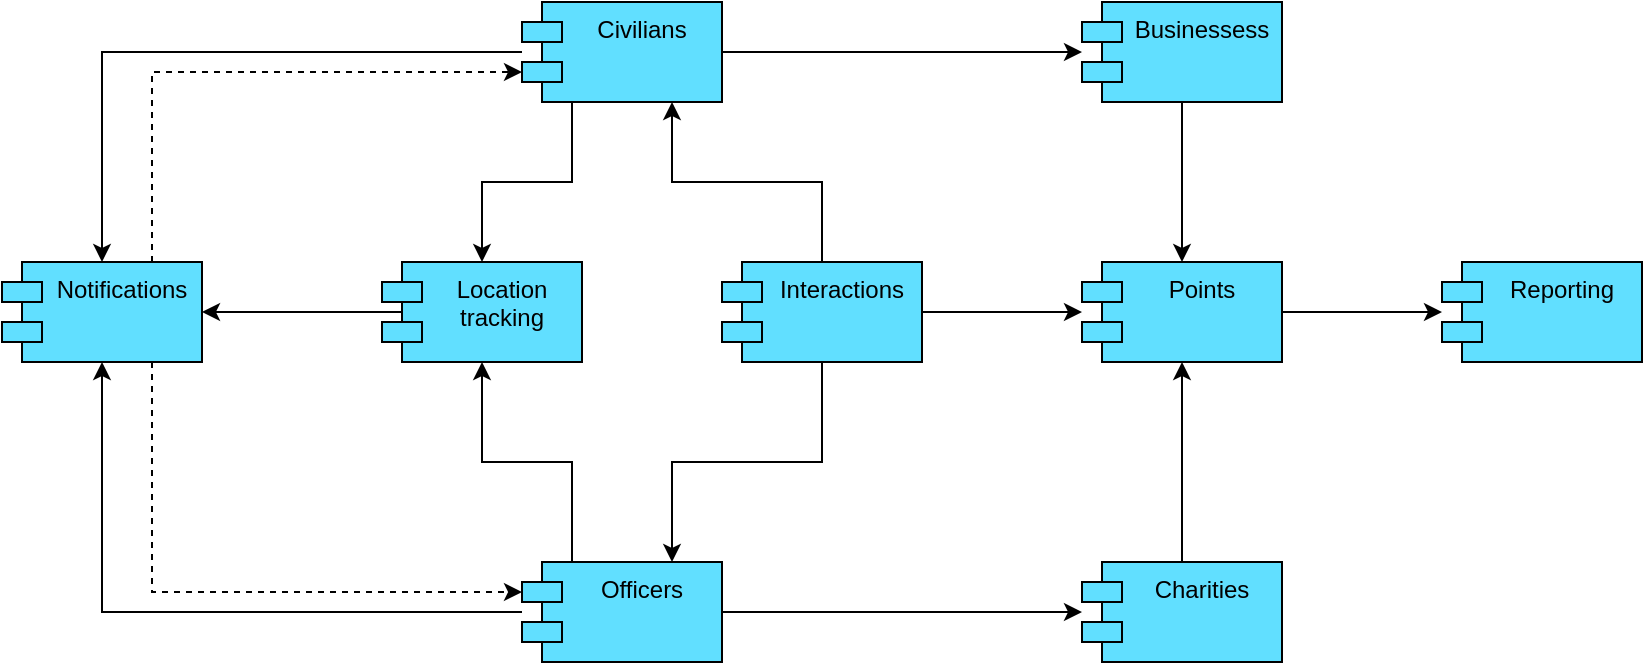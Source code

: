 <mxfile version="20.5.1" type="github">
  <diagram id="07fea595-8f29-1299-0266-81d95cde20df" name="Page-1">
    <mxGraphModel dx="1186" dy="658" grid="1" gridSize="10" guides="1" tooltips="1" connect="1" arrows="1" fold="1" page="1" pageScale="1" pageWidth="1169" pageHeight="827" background="#ffffff" math="0" shadow="0">
      <root>
        <mxCell id="0" />
        <mxCell id="1" parent="0" />
        <mxCell id="ciMsSJjqt7WxuZxS3LJO-227" value="" style="edgeStyle=orthogonalEdgeStyle;rounded=0;orthogonalLoop=1;jettySize=auto;html=1;" parent="1" source="ciMsSJjqt7WxuZxS3LJO-217" target="ciMsSJjqt7WxuZxS3LJO-226" edge="1">
          <mxGeometry relative="1" as="geometry" />
        </mxCell>
        <mxCell id="ciMsSJjqt7WxuZxS3LJO-228" value="" style="edgeStyle=orthogonalEdgeStyle;rounded=0;orthogonalLoop=1;jettySize=auto;html=1;" parent="1" source="ciMsSJjqt7WxuZxS3LJO-217" target="ciMsSJjqt7WxuZxS3LJO-219" edge="1">
          <mxGeometry relative="1" as="geometry" />
        </mxCell>
        <mxCell id="ciMsSJjqt7WxuZxS3LJO-239" style="edgeStyle=orthogonalEdgeStyle;rounded=0;orthogonalLoop=1;jettySize=auto;html=1;exitX=0.25;exitY=1;exitDx=0;exitDy=0;entryX=0.5;entryY=0;entryDx=0;entryDy=0;" parent="1" source="ciMsSJjqt7WxuZxS3LJO-217" target="ciMsSJjqt7WxuZxS3LJO-224" edge="1">
          <mxGeometry relative="1" as="geometry" />
        </mxCell>
        <mxCell id="ciMsSJjqt7WxuZxS3LJO-217" value="Civilians&#xa;&#xa;" style="shape=module;align=left;spacingLeft=20;align=center;verticalAlign=top;fillColor=#61DFFF;" parent="1" vertex="1">
          <mxGeometry x="430" y="30" width="100" height="50" as="geometry" />
        </mxCell>
        <mxCell id="ciMsSJjqt7WxuZxS3LJO-229" value="" style="edgeStyle=orthogonalEdgeStyle;rounded=0;orthogonalLoop=1;jettySize=auto;html=1;" parent="1" source="ciMsSJjqt7WxuZxS3LJO-218" target="ciMsSJjqt7WxuZxS3LJO-220" edge="1">
          <mxGeometry relative="1" as="geometry" />
        </mxCell>
        <mxCell id="ciMsSJjqt7WxuZxS3LJO-230" value="" style="edgeStyle=orthogonalEdgeStyle;rounded=0;orthogonalLoop=1;jettySize=auto;html=1;" parent="1" source="ciMsSJjqt7WxuZxS3LJO-218" target="ciMsSJjqt7WxuZxS3LJO-226" edge="1">
          <mxGeometry relative="1" as="geometry" />
        </mxCell>
        <mxCell id="ciMsSJjqt7WxuZxS3LJO-240" style="edgeStyle=orthogonalEdgeStyle;rounded=0;orthogonalLoop=1;jettySize=auto;html=1;exitX=0.25;exitY=0;exitDx=0;exitDy=0;" parent="1" source="ciMsSJjqt7WxuZxS3LJO-218" target="ciMsSJjqt7WxuZxS3LJO-224" edge="1">
          <mxGeometry relative="1" as="geometry" />
        </mxCell>
        <mxCell id="ciMsSJjqt7WxuZxS3LJO-218" value="Officers" style="shape=module;align=left;spacingLeft=20;align=center;verticalAlign=top;fillColor=#61DFFF;" parent="1" vertex="1">
          <mxGeometry x="430" y="310" width="100" height="50" as="geometry" />
        </mxCell>
        <mxCell id="ciMsSJjqt7WxuZxS3LJO-234" value="" style="edgeStyle=orthogonalEdgeStyle;rounded=0;orthogonalLoop=1;jettySize=auto;html=1;" parent="1" source="ciMsSJjqt7WxuZxS3LJO-219" target="ciMsSJjqt7WxuZxS3LJO-223" edge="1">
          <mxGeometry relative="1" as="geometry" />
        </mxCell>
        <mxCell id="ciMsSJjqt7WxuZxS3LJO-219" value="Businessess" style="shape=module;align=left;spacingLeft=20;align=center;verticalAlign=top;fillColor=#61DFFF;" parent="1" vertex="1">
          <mxGeometry x="710" y="30" width="100" height="50" as="geometry" />
        </mxCell>
        <mxCell id="ciMsSJjqt7WxuZxS3LJO-235" value="" style="edgeStyle=orthogonalEdgeStyle;rounded=0;orthogonalLoop=1;jettySize=auto;html=1;" parent="1" source="ciMsSJjqt7WxuZxS3LJO-220" target="ciMsSJjqt7WxuZxS3LJO-223" edge="1">
          <mxGeometry relative="1" as="geometry" />
        </mxCell>
        <mxCell id="ciMsSJjqt7WxuZxS3LJO-220" value="Charities" style="shape=module;align=left;spacingLeft=20;align=center;verticalAlign=top;fillColor=#61DFFF;" parent="1" vertex="1">
          <mxGeometry x="710" y="310" width="100" height="50" as="geometry" />
        </mxCell>
        <mxCell id="ciMsSJjqt7WxuZxS3LJO-222" value="Reporting" style="shape=module;align=left;spacingLeft=20;align=center;verticalAlign=top;fillColor=#61DFFF;" parent="1" vertex="1">
          <mxGeometry x="890" y="160" width="100" height="50" as="geometry" />
        </mxCell>
        <mxCell id="ciMsSJjqt7WxuZxS3LJO-236" value="" style="edgeStyle=orthogonalEdgeStyle;rounded=0;orthogonalLoop=1;jettySize=auto;html=1;" parent="1" source="ciMsSJjqt7WxuZxS3LJO-223" target="ciMsSJjqt7WxuZxS3LJO-222" edge="1">
          <mxGeometry relative="1" as="geometry" />
        </mxCell>
        <mxCell id="ciMsSJjqt7WxuZxS3LJO-223" value="Points" style="shape=module;align=left;spacingLeft=20;align=center;verticalAlign=top;fillColor=#61DFFF;" parent="1" vertex="1">
          <mxGeometry x="710" y="160" width="100" height="50" as="geometry" />
        </mxCell>
        <mxCell id="ciMsSJjqt7WxuZxS3LJO-243" style="edgeStyle=orthogonalEdgeStyle;rounded=0;orthogonalLoop=1;jettySize=auto;html=1;exitX=0.15;exitY=0.5;exitDx=0;exitDy=0;exitPerimeter=0;entryX=1;entryY=0.5;entryDx=0;entryDy=0;" parent="1" source="ciMsSJjqt7WxuZxS3LJO-224" target="ciMsSJjqt7WxuZxS3LJO-226" edge="1">
          <mxGeometry relative="1" as="geometry" />
        </mxCell>
        <mxCell id="ciMsSJjqt7WxuZxS3LJO-224" value="Location &#xa;tracking&#xa;" style="shape=module;align=left;spacingLeft=20;align=center;verticalAlign=top;fillColor=#61DFFF;" parent="1" vertex="1">
          <mxGeometry x="360" y="160" width="100" height="50" as="geometry" />
        </mxCell>
        <mxCell id="ciMsSJjqt7WxuZxS3LJO-231" value="" style="edgeStyle=orthogonalEdgeStyle;rounded=0;orthogonalLoop=1;jettySize=auto;html=1;entryX=0.75;entryY=1;entryDx=0;entryDy=0;exitX=0.5;exitY=0;exitDx=0;exitDy=0;" parent="1" source="ciMsSJjqt7WxuZxS3LJO-225" target="ciMsSJjqt7WxuZxS3LJO-217" edge="1">
          <mxGeometry relative="1" as="geometry" />
        </mxCell>
        <mxCell id="ciMsSJjqt7WxuZxS3LJO-232" value="" style="edgeStyle=orthogonalEdgeStyle;rounded=0;orthogonalLoop=1;jettySize=auto;html=1;entryX=0.75;entryY=0;entryDx=0;entryDy=0;exitX=0.5;exitY=1;exitDx=0;exitDy=0;" parent="1" source="ciMsSJjqt7WxuZxS3LJO-225" target="ciMsSJjqt7WxuZxS3LJO-218" edge="1">
          <mxGeometry relative="1" as="geometry" />
        </mxCell>
        <mxCell id="ciMsSJjqt7WxuZxS3LJO-233" value="" style="edgeStyle=orthogonalEdgeStyle;rounded=0;orthogonalLoop=1;jettySize=auto;html=1;" parent="1" source="ciMsSJjqt7WxuZxS3LJO-225" target="ciMsSJjqt7WxuZxS3LJO-223" edge="1">
          <mxGeometry relative="1" as="geometry" />
        </mxCell>
        <mxCell id="ciMsSJjqt7WxuZxS3LJO-225" value="Interactions" style="shape=module;align=left;spacingLeft=20;align=center;verticalAlign=top;fillColor=#61DFFF;" parent="1" vertex="1">
          <mxGeometry x="530" y="160" width="100" height="50" as="geometry" />
        </mxCell>
        <mxCell id="ciMsSJjqt7WxuZxS3LJO-241" style="edgeStyle=orthogonalEdgeStyle;rounded=0;orthogonalLoop=1;jettySize=auto;html=1;exitX=0.75;exitY=0;exitDx=0;exitDy=0;entryX=0;entryY=0;entryDx=0;entryDy=35;entryPerimeter=0;dashed=1;" parent="1" source="ciMsSJjqt7WxuZxS3LJO-226" target="ciMsSJjqt7WxuZxS3LJO-217" edge="1">
          <mxGeometry relative="1" as="geometry" />
        </mxCell>
        <mxCell id="ciMsSJjqt7WxuZxS3LJO-242" style="edgeStyle=orthogonalEdgeStyle;rounded=0;orthogonalLoop=1;jettySize=auto;html=1;exitX=0.75;exitY=1;exitDx=0;exitDy=0;entryX=0;entryY=0;entryDx=0;entryDy=15;entryPerimeter=0;dashed=1;" parent="1" source="ciMsSJjqt7WxuZxS3LJO-226" target="ciMsSJjqt7WxuZxS3LJO-218" edge="1">
          <mxGeometry relative="1" as="geometry" />
        </mxCell>
        <mxCell id="ciMsSJjqt7WxuZxS3LJO-226" value="Notifications&#xa;" style="shape=module;align=left;spacingLeft=20;align=center;verticalAlign=top;fillColor=#61DFFF;" parent="1" vertex="1">
          <mxGeometry x="170" y="160" width="100" height="50" as="geometry" />
        </mxCell>
      </root>
    </mxGraphModel>
  </diagram>
</mxfile>
